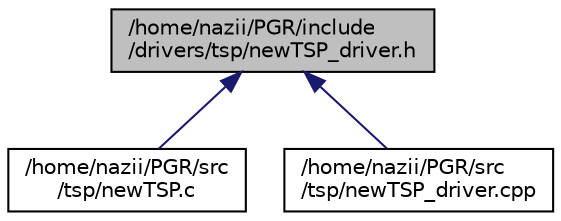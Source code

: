digraph "/home/nazii/PGR/include/drivers/tsp/newTSP_driver.h"
{
  edge [fontname="Helvetica",fontsize="10",labelfontname="Helvetica",labelfontsize="10"];
  node [fontname="Helvetica",fontsize="10",shape=record];
  Node6 [label="/home/nazii/PGR/include\l/drivers/tsp/newTSP_driver.h",height=0.2,width=0.4,color="black", fillcolor="grey75", style="filled", fontcolor="black"];
  Node6 -> Node7 [dir="back",color="midnightblue",fontsize="10",style="solid",fontname="Helvetica"];
  Node7 [label="/home/nazii/PGR/src\l/tsp/newTSP.c",height=0.2,width=0.4,color="black", fillcolor="white", style="filled",URL="$newTSP_8c.html"];
  Node6 -> Node8 [dir="back",color="midnightblue",fontsize="10",style="solid",fontname="Helvetica"];
  Node8 [label="/home/nazii/PGR/src\l/tsp/newTSP_driver.cpp",height=0.2,width=0.4,color="black", fillcolor="white", style="filled",URL="$newTSP__driver_8cpp.html"];
}
